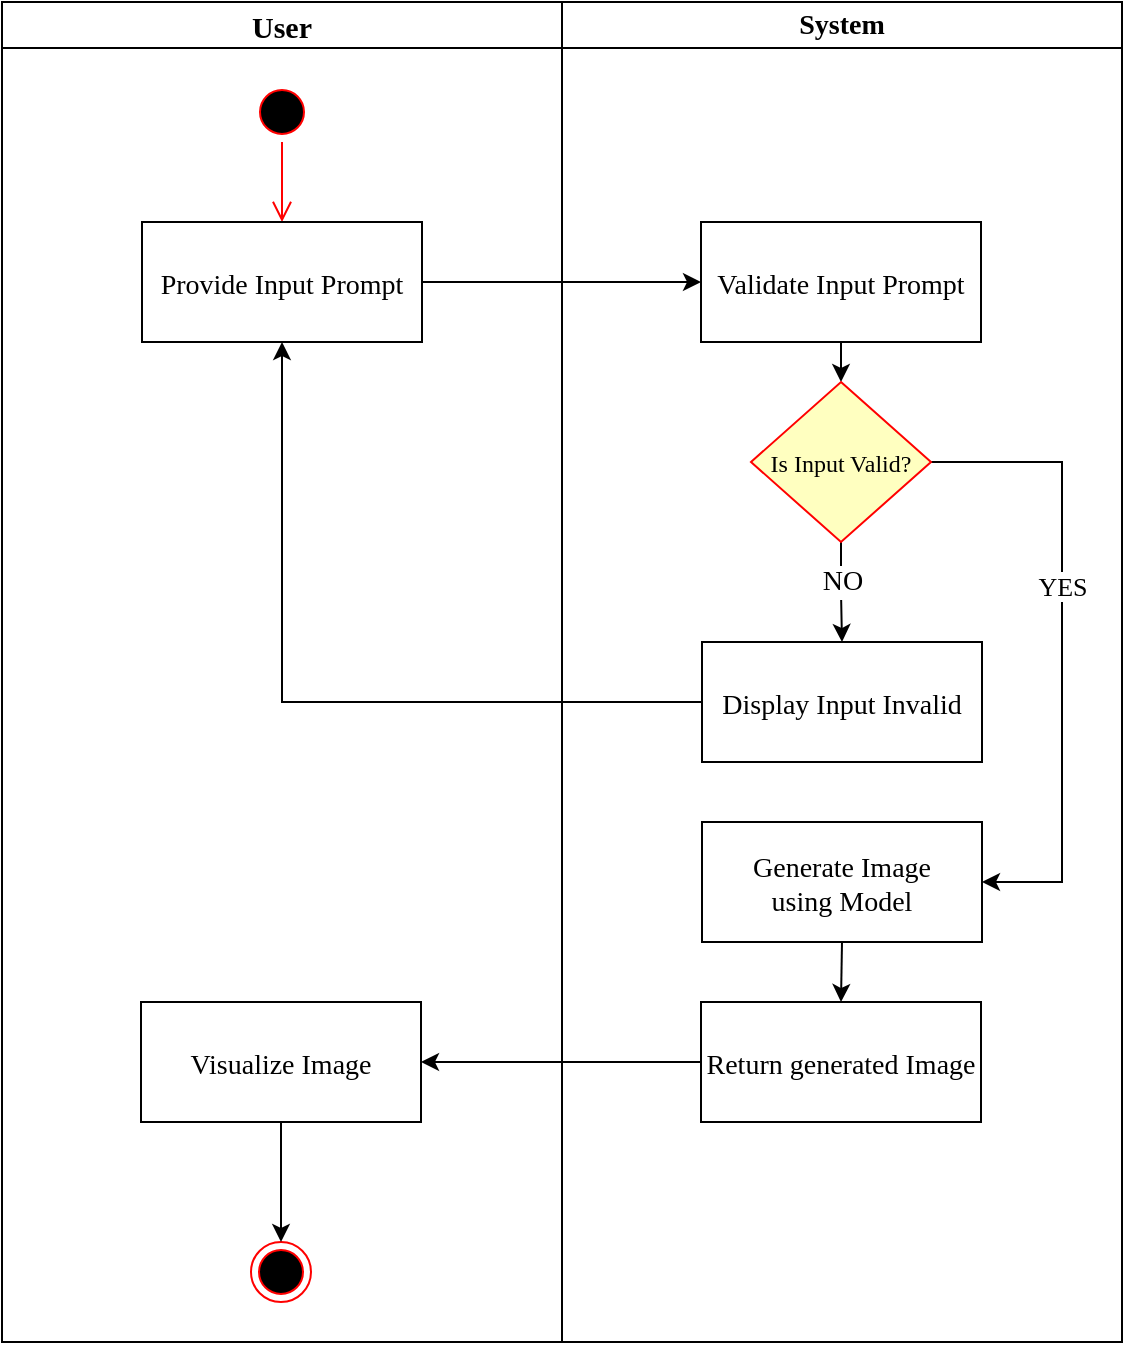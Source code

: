 <mxfile version="22.1.18" type="device">
  <diagram name="Page-1" id="e7e014a7-5840-1c2e-5031-d8a46d1fe8dd">
    <mxGraphModel dx="1119" dy="988" grid="1" gridSize="10" guides="1" tooltips="1" connect="1" arrows="1" fold="1" page="1" pageScale="1" pageWidth="1169" pageHeight="826" background="none" math="0" shadow="0">
      <root>
        <mxCell id="0" />
        <mxCell id="1" parent="0" />
        <mxCell id="2" value="User" style="swimlane;whiteSpace=wrap;fontFamily=Times New Roman;fontSize=15;" parent="1" vertex="1">
          <mxGeometry x="240" y="30" width="280" height="670" as="geometry" />
        </mxCell>
        <mxCell id="5" value="" style="ellipse;shape=startState;fillColor=#000000;strokeColor=#ff0000;" parent="2" vertex="1">
          <mxGeometry x="125" y="40" width="30" height="30" as="geometry" />
        </mxCell>
        <mxCell id="6" value="" style="edgeStyle=elbowEdgeStyle;elbow=horizontal;verticalAlign=bottom;endArrow=open;endSize=8;strokeColor=#FF0000;endFill=1;rounded=0;entryX=0.5;entryY=0;entryDx=0;entryDy=0;" parent="2" source="5" target="7" edge="1">
          <mxGeometry x="100" y="40" as="geometry">
            <mxPoint x="115" y="110" as="targetPoint" />
          </mxGeometry>
        </mxCell>
        <mxCell id="7" value="Provide Input Prompt" style="fontFamily=Times New Roman;fontSize=14;" parent="2" vertex="1">
          <mxGeometry x="70" y="110" width="140" height="60" as="geometry" />
        </mxCell>
        <mxCell id="3" value="System" style="swimlane;whiteSpace=wrap;fontSize=14;fontFamily=Times New Roman;" parent="1" vertex="1">
          <mxGeometry x="520" y="30" width="280" height="670" as="geometry" />
        </mxCell>
        <mxCell id="w-CAmt0F9FTit7DLOCMC-48" style="edgeStyle=orthogonalEdgeStyle;rounded=0;orthogonalLoop=1;jettySize=auto;html=1;exitX=0.5;exitY=1;exitDx=0;exitDy=0;entryX=0.5;entryY=0;entryDx=0;entryDy=0;" edge="1" parent="3" source="16" target="21">
          <mxGeometry relative="1" as="geometry" />
        </mxCell>
        <mxCell id="w-CAmt0F9FTit7DLOCMC-59" style="edgeStyle=orthogonalEdgeStyle;rounded=0;orthogonalLoop=1;jettySize=auto;html=1;exitX=1;exitY=0.5;exitDx=0;exitDy=0;entryX=1;entryY=0.5;entryDx=0;entryDy=0;" edge="1" parent="3" source="21" target="w-CAmt0F9FTit7DLOCMC-42">
          <mxGeometry relative="1" as="geometry">
            <Array as="points">
              <mxPoint x="250" y="230" />
              <mxPoint x="250" y="440" />
            </Array>
          </mxGeometry>
        </mxCell>
        <mxCell id="w-CAmt0F9FTit7DLOCMC-61" value="&lt;font style=&quot;font-size: 13px;&quot; face=&quot;Times New Roman&quot;&gt;YES&lt;/font&gt;" style="edgeLabel;html=1;align=center;verticalAlign=middle;resizable=0;points=[];" vertex="1" connectable="0" parent="w-CAmt0F9FTit7DLOCMC-59">
          <mxGeometry x="-0.235" relative="1" as="geometry">
            <mxPoint y="7" as="offset" />
          </mxGeometry>
        </mxCell>
        <mxCell id="16" value="Validate Input Prompt" style="fontFamily=Times New Roman;fontSize=14;" parent="3" vertex="1">
          <mxGeometry x="69.5" y="110" width="140" height="60" as="geometry" />
        </mxCell>
        <mxCell id="w-CAmt0F9FTit7DLOCMC-47" style="edgeStyle=orthogonalEdgeStyle;rounded=0;orthogonalLoop=1;jettySize=auto;html=1;exitX=0.5;exitY=1;exitDx=0;exitDy=0;" edge="1" parent="3" source="21" target="w-CAmt0F9FTit7DLOCMC-41">
          <mxGeometry relative="1" as="geometry" />
        </mxCell>
        <mxCell id="w-CAmt0F9FTit7DLOCMC-60" value="&lt;font style=&quot;font-size: 14px;&quot; face=&quot;Times New Roman&quot;&gt;NO&lt;/font&gt;" style="edgeLabel;html=1;align=center;verticalAlign=middle;resizable=0;points=[];" vertex="1" connectable="0" parent="w-CAmt0F9FTit7DLOCMC-47">
          <mxGeometry x="-0.093" y="1" relative="1" as="geometry">
            <mxPoint x="-1" y="-3" as="offset" />
          </mxGeometry>
        </mxCell>
        <mxCell id="21" value="Is Input Valid?" style="rhombus;fillColor=#ffffc0;strokeColor=#ff0000;fontFamily=Times New Roman;" parent="3" vertex="1">
          <mxGeometry x="94.5" y="190" width="90" height="80" as="geometry" />
        </mxCell>
        <mxCell id="w-CAmt0F9FTit7DLOCMC-41" value="Display Input Invalid" style="fontFamily=Times New Roman;fontSize=14;" vertex="1" parent="3">
          <mxGeometry x="70" y="320" width="140" height="60" as="geometry" />
        </mxCell>
        <mxCell id="w-CAmt0F9FTit7DLOCMC-42" value="Generate Image &#xa;using Model" style="fontFamily=Times New Roman;fontSize=14;" vertex="1" parent="3">
          <mxGeometry x="70" y="410" width="140" height="60" as="geometry" />
        </mxCell>
        <mxCell id="w-CAmt0F9FTit7DLOCMC-56" style="edgeStyle=orthogonalEdgeStyle;rounded=0;orthogonalLoop=1;jettySize=auto;html=1;exitX=0.5;exitY=1;exitDx=0;exitDy=0;entryX=0.5;entryY=0;entryDx=0;entryDy=0;" edge="1" parent="3" source="w-CAmt0F9FTit7DLOCMC-42" target="w-CAmt0F9FTit7DLOCMC-44">
          <mxGeometry relative="1" as="geometry">
            <mxPoint x="139.5" y="560" as="sourcePoint" />
          </mxGeometry>
        </mxCell>
        <mxCell id="10" value="Visualize Image" style="fontFamily=Times New Roman;fontSize=14;" parent="3" vertex="1">
          <mxGeometry x="-210.5" y="500" width="140" height="60" as="geometry" />
        </mxCell>
        <mxCell id="w-CAmt0F9FTit7DLOCMC-51" value="" style="ellipse;html=1;shape=endState;fillColor=#000000;strokeColor=#ff0000;" vertex="1" parent="3">
          <mxGeometry x="-155.5" y="620" width="30" height="30" as="geometry" />
        </mxCell>
        <mxCell id="w-CAmt0F9FTit7DLOCMC-52" style="edgeStyle=orthogonalEdgeStyle;rounded=0;orthogonalLoop=1;jettySize=auto;html=1;exitX=0.5;exitY=1;exitDx=0;exitDy=0;entryX=0.5;entryY=0;entryDx=0;entryDy=0;" edge="1" parent="3" source="10" target="w-CAmt0F9FTit7DLOCMC-51">
          <mxGeometry relative="1" as="geometry" />
        </mxCell>
        <mxCell id="w-CAmt0F9FTit7DLOCMC-44" value="Return generated Image" style="fontFamily=Times New Roman;fontSize=14;" vertex="1" parent="3">
          <mxGeometry x="69.5" y="500" width="140" height="60" as="geometry" />
        </mxCell>
        <mxCell id="w-CAmt0F9FTit7DLOCMC-57" style="edgeStyle=orthogonalEdgeStyle;rounded=0;orthogonalLoop=1;jettySize=auto;html=1;exitX=0;exitY=0.5;exitDx=0;exitDy=0;entryX=1;entryY=0.5;entryDx=0;entryDy=0;" edge="1" parent="3" source="w-CAmt0F9FTit7DLOCMC-44" target="10">
          <mxGeometry relative="1" as="geometry" />
        </mxCell>
        <mxCell id="w-CAmt0F9FTit7DLOCMC-46" style="edgeStyle=orthogonalEdgeStyle;rounded=0;orthogonalLoop=1;jettySize=auto;html=1;exitX=1;exitY=0.5;exitDx=0;exitDy=0;entryX=0;entryY=0.5;entryDx=0;entryDy=0;" edge="1" parent="1" source="7" target="16">
          <mxGeometry relative="1" as="geometry" />
        </mxCell>
        <mxCell id="w-CAmt0F9FTit7DLOCMC-53" style="edgeStyle=orthogonalEdgeStyle;rounded=0;orthogonalLoop=1;jettySize=auto;html=1;exitX=0;exitY=0.5;exitDx=0;exitDy=0;entryX=0.5;entryY=1;entryDx=0;entryDy=0;" edge="1" parent="1" source="w-CAmt0F9FTit7DLOCMC-41" target="7">
          <mxGeometry relative="1" as="geometry" />
        </mxCell>
      </root>
    </mxGraphModel>
  </diagram>
</mxfile>
